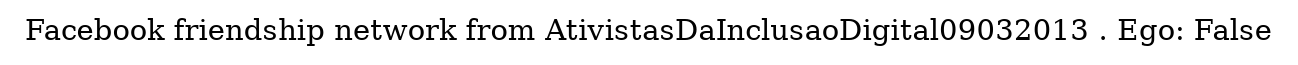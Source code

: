 digraph  {
	graph [label="Facebook friendship network from AtivistasDaInclusaoDigital09032013 . Ego: False"];
}

